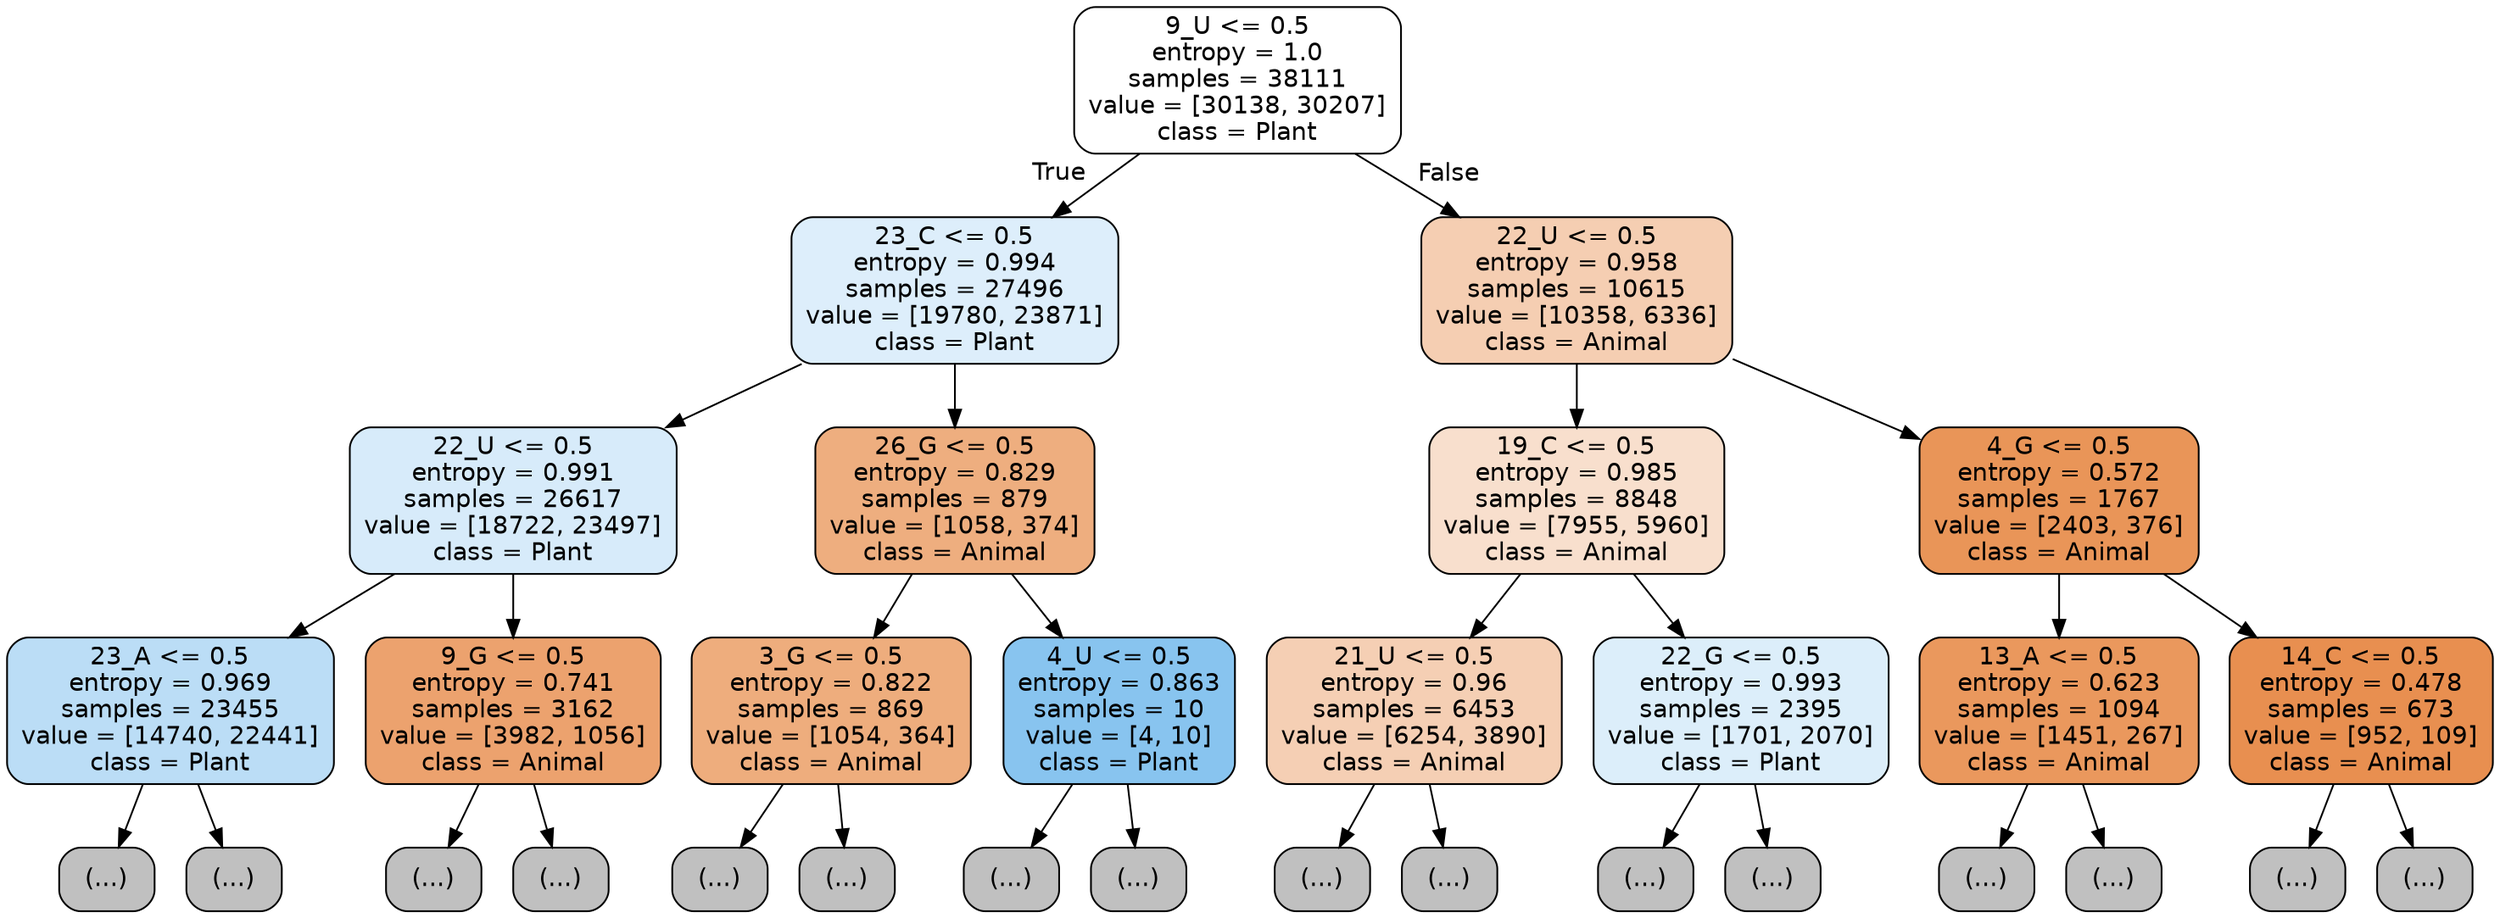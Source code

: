 digraph Tree {
node [shape=box, style="filled, rounded", color="black", fontname="helvetica"] ;
edge [fontname="helvetica"] ;
0 [label="9_U <= 0.5\nentropy = 1.0\nsamples = 38111\nvalue = [30138, 30207]\nclass = Plant", fillcolor="#ffffff"] ;
1 [label="23_C <= 0.5\nentropy = 0.994\nsamples = 27496\nvalue = [19780, 23871]\nclass = Plant", fillcolor="#ddeefb"] ;
0 -> 1 [labeldistance=2.5, labelangle=45, headlabel="True"] ;
2 [label="22_U <= 0.5\nentropy = 0.991\nsamples = 26617\nvalue = [18722, 23497]\nclass = Plant", fillcolor="#d7ebfa"] ;
1 -> 2 ;
3 [label="23_A <= 0.5\nentropy = 0.969\nsamples = 23455\nvalue = [14740, 22441]\nclass = Plant", fillcolor="#bbddf6"] ;
2 -> 3 ;
4 [label="(...)", fillcolor="#C0C0C0"] ;
3 -> 4 ;
10045 [label="(...)", fillcolor="#C0C0C0"] ;
3 -> 10045 ;
10436 [label="9_G <= 0.5\nentropy = 0.741\nsamples = 3162\nvalue = [3982, 1056]\nclass = Animal", fillcolor="#eca26e"] ;
2 -> 10436 ;
10437 [label="(...)", fillcolor="#C0C0C0"] ;
10436 -> 10437 ;
11216 [label="(...)", fillcolor="#C0C0C0"] ;
10436 -> 11216 ;
11665 [label="26_G <= 0.5\nentropy = 0.829\nsamples = 879\nvalue = [1058, 374]\nclass = Animal", fillcolor="#eeae7f"] ;
1 -> 11665 ;
11666 [label="3_G <= 0.5\nentropy = 0.822\nsamples = 869\nvalue = [1054, 364]\nclass = Animal", fillcolor="#eead7d"] ;
11665 -> 11666 ;
11667 [label="(...)", fillcolor="#C0C0C0"] ;
11666 -> 11667 ;
11992 [label="(...)", fillcolor="#C0C0C0"] ;
11666 -> 11992 ;
12147 [label="4_U <= 0.5\nentropy = 0.863\nsamples = 10\nvalue = [4, 10]\nclass = Plant", fillcolor="#88c4ef"] ;
11665 -> 12147 ;
12148 [label="(...)", fillcolor="#C0C0C0"] ;
12147 -> 12148 ;
12151 [label="(...)", fillcolor="#C0C0C0"] ;
12147 -> 12151 ;
12156 [label="22_U <= 0.5\nentropy = 0.958\nsamples = 10615\nvalue = [10358, 6336]\nclass = Animal", fillcolor="#f5ceb2"] ;
0 -> 12156 [labeldistance=2.5, labelangle=-45, headlabel="False"] ;
12157 [label="19_C <= 0.5\nentropy = 0.985\nsamples = 8848\nvalue = [7955, 5960]\nclass = Animal", fillcolor="#f8dfcd"] ;
12156 -> 12157 ;
12158 [label="21_U <= 0.5\nentropy = 0.96\nsamples = 6453\nvalue = [6254, 3890]\nclass = Animal", fillcolor="#f5cfb4"] ;
12157 -> 12158 ;
12159 [label="(...)", fillcolor="#C0C0C0"] ;
12158 -> 12159 ;
14730 [label="(...)", fillcolor="#C0C0C0"] ;
12158 -> 14730 ;
15421 [label="22_G <= 0.5\nentropy = 0.993\nsamples = 2395\nvalue = [1701, 2070]\nclass = Plant", fillcolor="#dceefa"] ;
12157 -> 15421 ;
15422 [label="(...)", fillcolor="#C0C0C0"] ;
15421 -> 15422 ;
16305 [label="(...)", fillcolor="#C0C0C0"] ;
15421 -> 16305 ;
16462 [label="4_G <= 0.5\nentropy = 0.572\nsamples = 1767\nvalue = [2403, 376]\nclass = Animal", fillcolor="#e99558"] ;
12156 -> 16462 ;
16463 [label="13_A <= 0.5\nentropy = 0.623\nsamples = 1094\nvalue = [1451, 267]\nclass = Animal", fillcolor="#ea985d"] ;
16462 -> 16463 ;
16464 [label="(...)", fillcolor="#C0C0C0"] ;
16463 -> 16464 ;
16735 [label="(...)", fillcolor="#C0C0C0"] ;
16463 -> 16735 ;
16842 [label="14_C <= 0.5\nentropy = 0.478\nsamples = 673\nvalue = [952, 109]\nclass = Animal", fillcolor="#e88f50"] ;
16462 -> 16842 ;
16843 [label="(...)", fillcolor="#C0C0C0"] ;
16842 -> 16843 ;
16968 [label="(...)", fillcolor="#C0C0C0"] ;
16842 -> 16968 ;
}